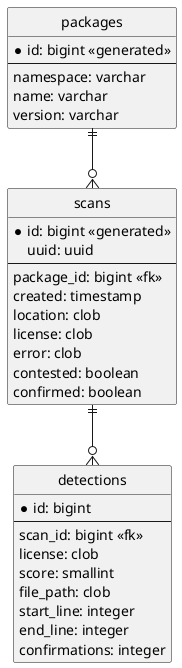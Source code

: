 @startuml

' Config ERD diagram
hide circle
skinparam linetype ortho

entity packages {
    *id: bigint <<generated>>
    ---
    namespace: varchar
    name: varchar
    version: varchar
}

entity scans {
    *id: bigint <<generated>>
    uuid: uuid
    ---
    package_id: bigint <<fk>>
    created: timestamp
    location: clob
    license: clob
    error: clob
    contested: boolean
    confirmed: boolean
}
packages ||--o{ scans

entity detections {
    *id: bigint
    ---
    scan_id: bigint <<fk>>
    license: clob
    score: smallint
    file_path: clob
    start_line: integer
    end_line: integer
    confirmations: integer
}
scans ||--o{ detections

@enduml
